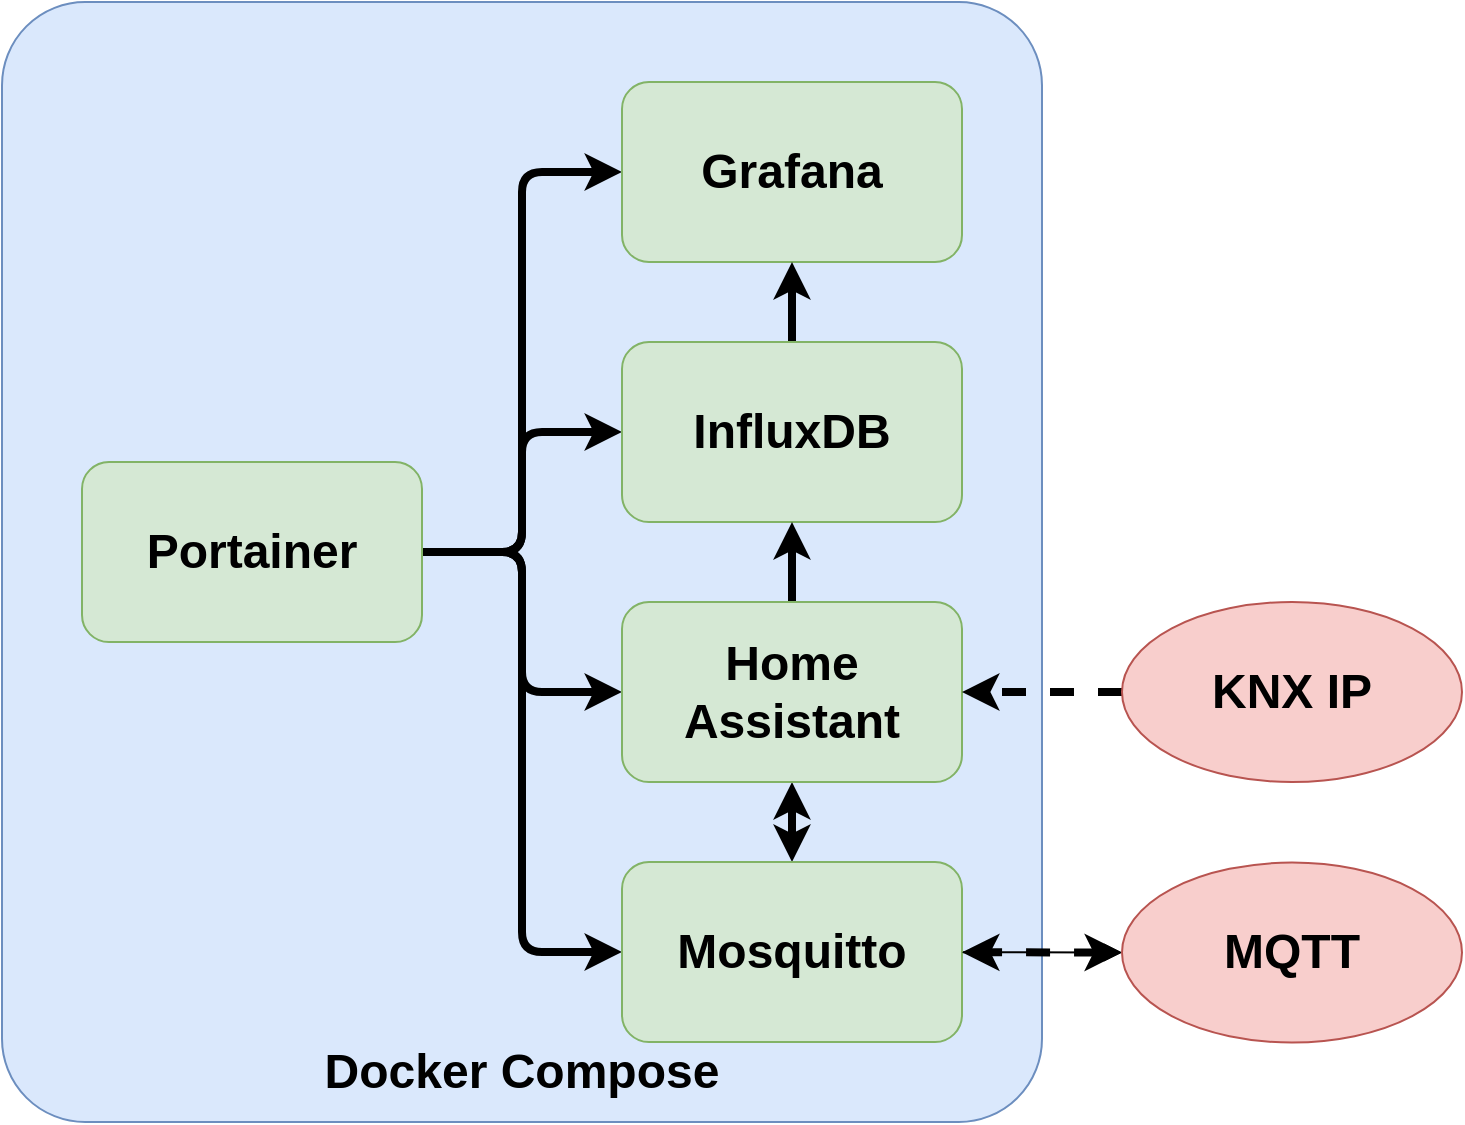 <mxfile>
    <diagram id="IF3X2oZulCslKQjpMtmI" name="Page-1">
        <mxGraphModel dx="1175" dy="730" grid="1" gridSize="10" guides="1" tooltips="1" connect="1" arrows="1" fold="1" page="1" pageScale="1" pageWidth="827" pageHeight="583" math="0" shadow="0">
            <root>
                <mxCell id="0"/>
                <mxCell id="1" parent="0"/>
                <mxCell id="22" value="&lt;h1 style=&quot;margin-bottom: 0px; margin-top: 510px; margin-right: 0px;&quot;&gt;Docker Compose&lt;/h1&gt;" style="rounded=1;whiteSpace=wrap;html=1;fillColor=#dae8fc;strokeColor=#6c8ebf;arcSize=8;" parent="1" vertex="1">
                    <mxGeometry x="70" y="60" width="520" height="560" as="geometry"/>
                </mxCell>
                <mxCell id="18" style="edgeStyle=orthogonalEdgeStyle;html=1;exitX=1;exitY=0.5;exitDx=0;exitDy=0;entryX=0;entryY=0.5;entryDx=0;entryDy=0;fontSize=11;strokeWidth=4;" parent="1" source="2" target="6" edge="1">
                    <mxGeometry relative="1" as="geometry"/>
                </mxCell>
                <mxCell id="19" style="edgeStyle=orthogonalEdgeStyle;html=1;exitX=1;exitY=0.5;exitDx=0;exitDy=0;entryX=0;entryY=0.5;entryDx=0;entryDy=0;fontSize=11;strokeWidth=4;" parent="1" source="2" target="7" edge="1">
                    <mxGeometry relative="1" as="geometry"/>
                </mxCell>
                <mxCell id="20" style="edgeStyle=orthogonalEdgeStyle;html=1;exitX=1;exitY=0.5;exitDx=0;exitDy=0;entryX=0;entryY=0.5;entryDx=0;entryDy=0;fontSize=11;strokeWidth=4;" parent="1" source="2" target="5" edge="1">
                    <mxGeometry relative="1" as="geometry"/>
                </mxCell>
                <mxCell id="21" style="edgeStyle=orthogonalEdgeStyle;html=1;exitX=1;exitY=0.5;exitDx=0;exitDy=0;entryX=0;entryY=0.5;entryDx=0;entryDy=0;fontSize=11;strokeWidth=4;" parent="1" source="2" target="9" edge="1">
                    <mxGeometry relative="1" as="geometry"/>
                </mxCell>
                <mxCell id="2" value="&lt;h1&gt;Portainer&lt;/h1&gt;" style="rounded=1;whiteSpace=wrap;html=1;fillColor=#d5e8d4;strokeColor=#82b366;" parent="1" vertex="1">
                    <mxGeometry x="110" y="290" width="170" height="90" as="geometry"/>
                </mxCell>
                <mxCell id="5" value="&lt;h1&gt;Grafana&lt;/h1&gt;" style="rounded=1;whiteSpace=wrap;html=1;fillColor=#d5e8d4;strokeColor=#82b366;" parent="1" vertex="1">
                    <mxGeometry x="380" y="100" width="170" height="90" as="geometry"/>
                </mxCell>
                <mxCell id="11" value="" style="edgeStyle=none;html=1;fontSize=11;strokeWidth=4;" parent="1" source="6" target="5" edge="1">
                    <mxGeometry relative="1" as="geometry"/>
                </mxCell>
                <mxCell id="6" value="&lt;h1&gt;InfluxDB&lt;/h1&gt;" style="rounded=1;whiteSpace=wrap;html=1;fillColor=#d5e8d4;strokeColor=#82b366;" parent="1" vertex="1">
                    <mxGeometry x="380" y="230" width="170" height="90" as="geometry"/>
                </mxCell>
                <mxCell id="12" value="" style="edgeStyle=none;html=1;fontSize=11;strokeWidth=4;" parent="1" source="7" target="6" edge="1">
                    <mxGeometry relative="1" as="geometry"/>
                </mxCell>
                <mxCell id="13" value="" style="edgeStyle=none;html=1;startArrow=classic;startFill=1;fontSize=11;strokeWidth=4;" parent="1" source="7" target="9" edge="1">
                    <mxGeometry relative="1" as="geometry"/>
                </mxCell>
                <mxCell id="7" value="&lt;h1&gt;Home Assistant&lt;/h1&gt;" style="rounded=1;whiteSpace=wrap;html=1;fillColor=#d5e8d4;strokeColor=#82b366;" parent="1" vertex="1">
                    <mxGeometry x="380" y="360" width="170" height="90" as="geometry"/>
                </mxCell>
                <mxCell id="30" value="" style="edgeStyle=none;html=1;" parent="1" source="9" target="29" edge="1">
                    <mxGeometry relative="1" as="geometry"/>
                </mxCell>
                <mxCell id="9" value="&lt;h1&gt;Mosquitto&lt;/h1&gt;" style="rounded=1;whiteSpace=wrap;html=1;fillColor=#d5e8d4;strokeColor=#82b366;" parent="1" vertex="1">
                    <mxGeometry x="380" y="490" width="170" height="90" as="geometry"/>
                </mxCell>
                <mxCell id="26" style="edgeStyle=none;html=1;startArrow=classic;startFill=1;fontSize=11;strokeWidth=4;dashed=1;exitX=0;exitY=0.5;exitDx=0;exitDy=0;" parent="1" source="29" target="9" edge="1">
                    <mxGeometry relative="1" as="geometry">
                        <mxPoint x="700" y="610" as="sourcePoint"/>
                    </mxGeometry>
                </mxCell>
                <mxCell id="27" style="edgeStyle=none;html=1;fontSize=11;strokeWidth=4;dashed=1;exitX=0;exitY=0.5;exitDx=0;exitDy=0;" parent="1" source="28" target="7" edge="1">
                    <mxGeometry relative="1" as="geometry">
                        <mxPoint x="690" y="300" as="sourcePoint"/>
                    </mxGeometry>
                </mxCell>
                <mxCell id="28" value="&lt;h1&gt;KNX IP&lt;/h1&gt;" style="ellipse;whiteSpace=wrap;html=1;fillColor=#f8cecc;strokeColor=#b85450;" parent="1" vertex="1">
                    <mxGeometry x="630" y="360" width="170" height="90" as="geometry"/>
                </mxCell>
                <mxCell id="29" value="&lt;h1&gt;MQTT&lt;/h1&gt;" style="ellipse;whiteSpace=wrap;html=1;fillColor=#f8cecc;strokeColor=#b85450;" parent="1" vertex="1">
                    <mxGeometry x="630" y="490.263" width="170" height="90" as="geometry"/>
                </mxCell>
            </root>
        </mxGraphModel>
    </diagram>
</mxfile>